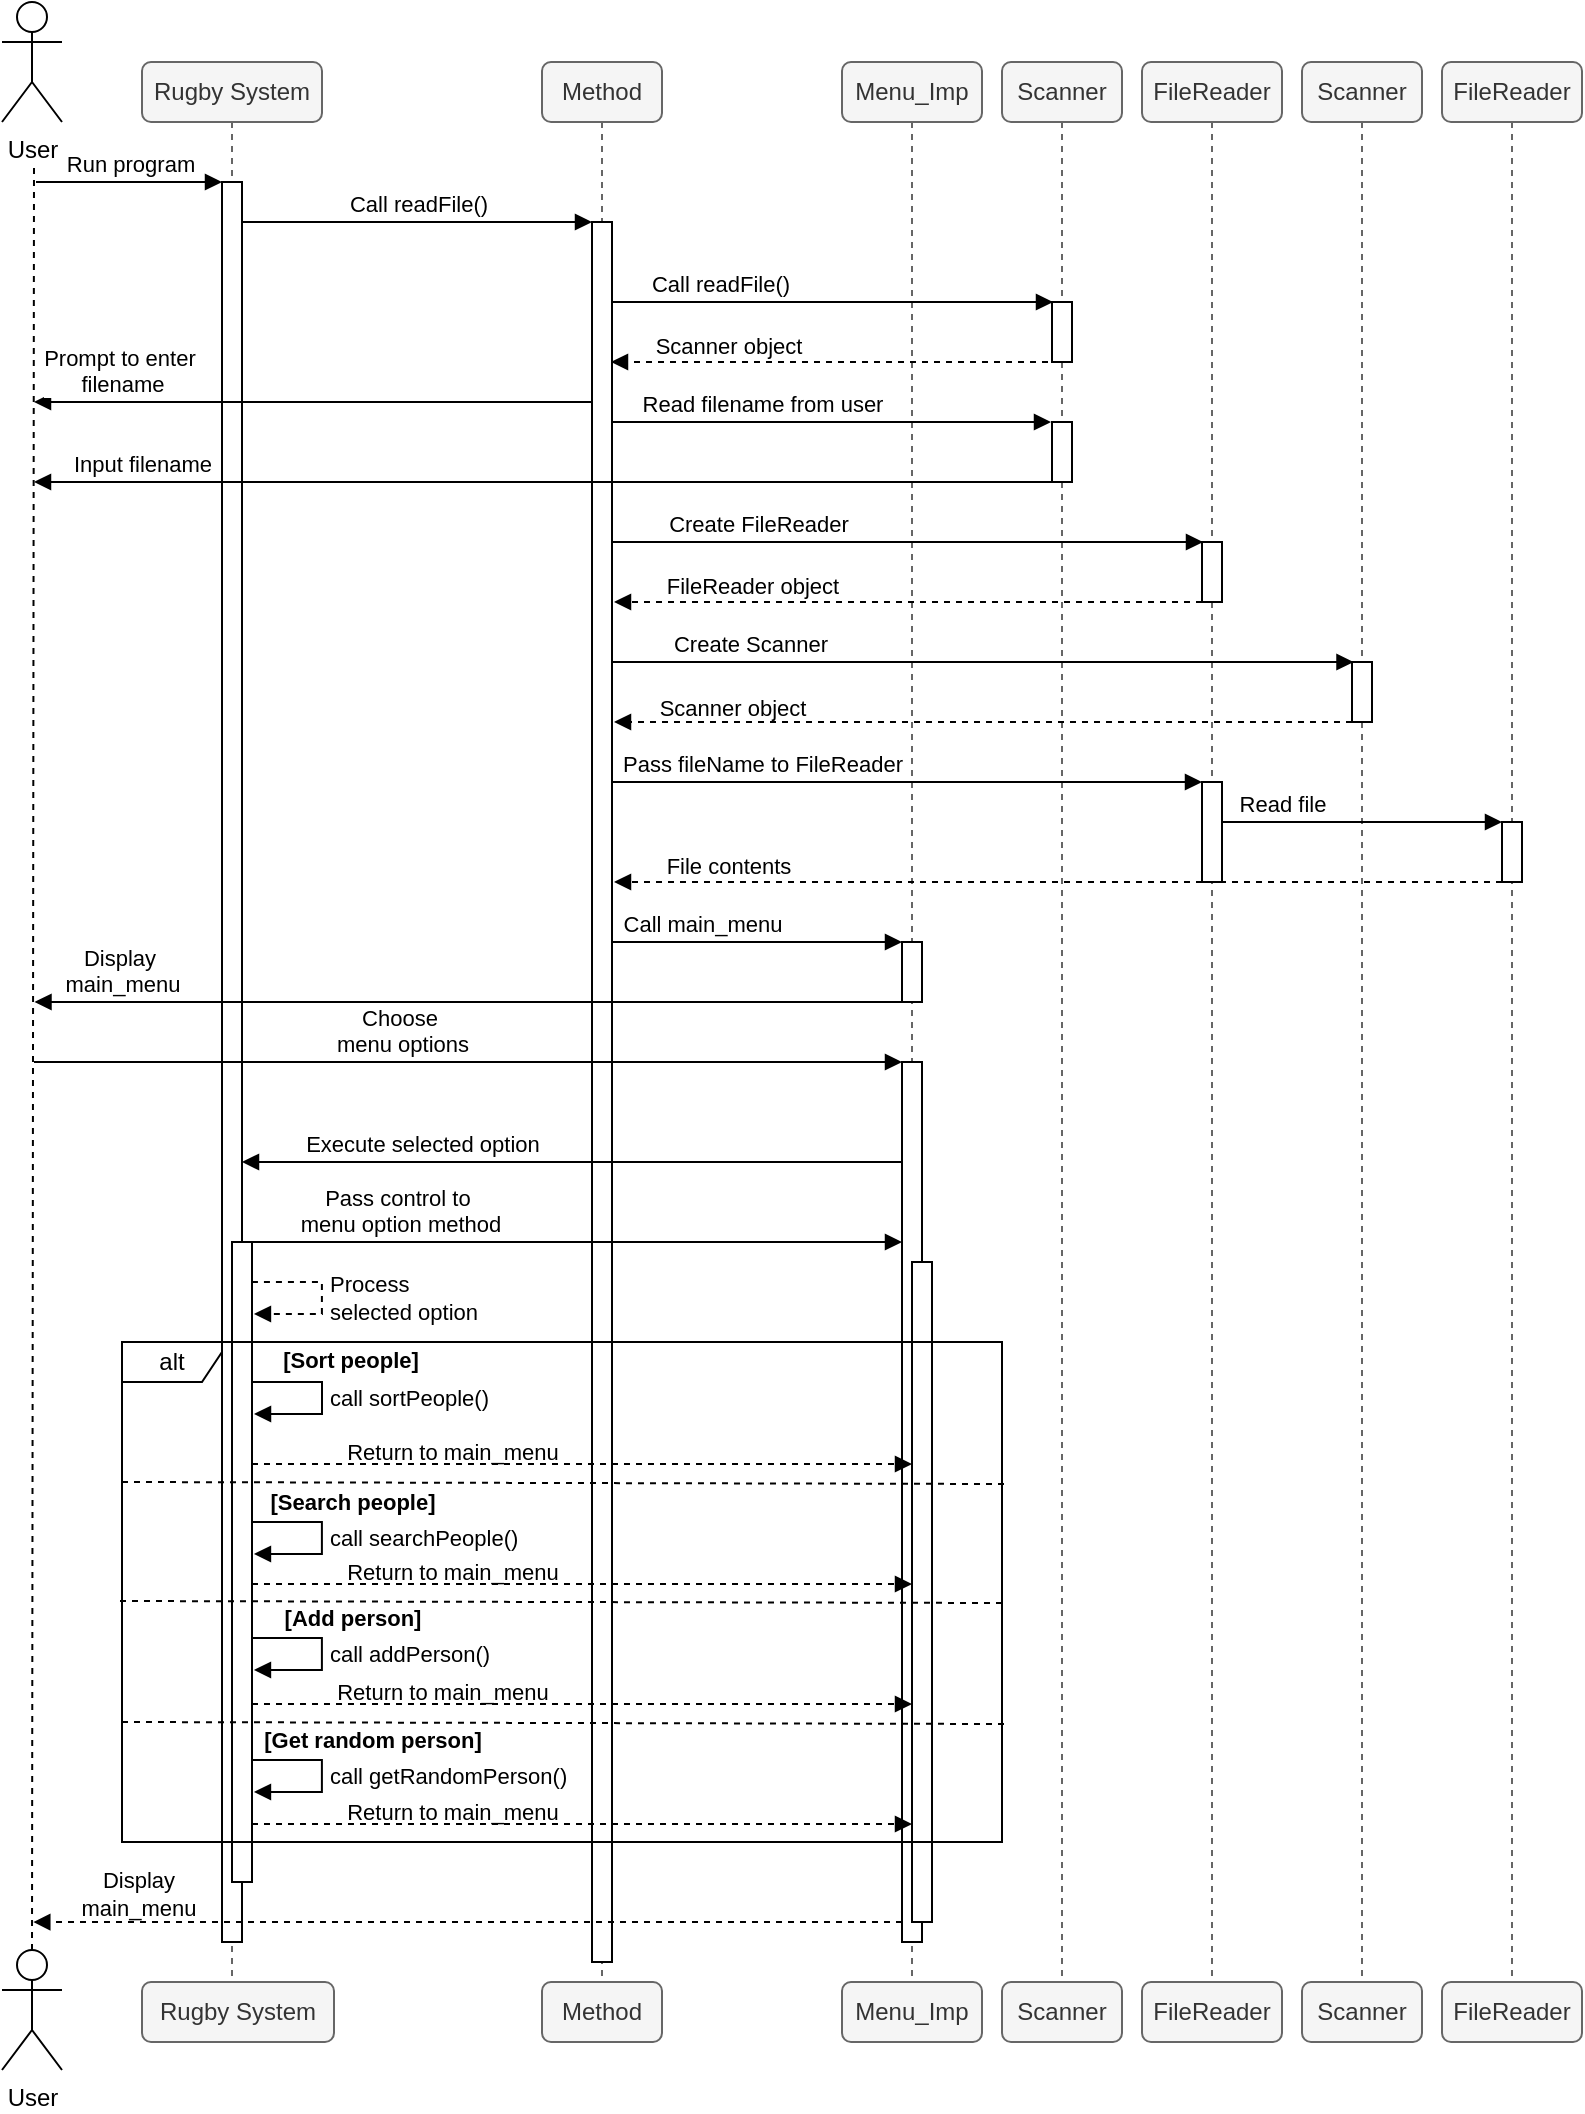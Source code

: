 <mxfile version="24.4.0" type="device">
  <diagram name="Page-1" id="N4Be0RvZO1XSEU-rdTDL">
    <mxGraphModel dx="819" dy="441" grid="1" gridSize="10" guides="1" tooltips="1" connect="1" arrows="1" fold="1" page="1" pageScale="1" pageWidth="827" pageHeight="1169" math="0" shadow="0">
      <root>
        <mxCell id="0" />
        <mxCell id="1" parent="0" />
        <mxCell id="XamU2vE_pedXC1t-x_eG-1" value="User" style="shape=umlActor;verticalLabelPosition=bottom;verticalAlign=top;html=1;" parent="1" vertex="1">
          <mxGeometry x="10" y="50" width="30" height="60" as="geometry" />
        </mxCell>
        <mxCell id="XamU2vE_pedXC1t-x_eG-12" value="Rugby System" style="rounded=1;whiteSpace=wrap;html=1;fillColor=#f5f5f5;fontColor=#333333;strokeColor=#666666;" parent="1" vertex="1">
          <mxGeometry x="80" y="1040" width="96" height="30" as="geometry" />
        </mxCell>
        <mxCell id="XamU2vE_pedXC1t-x_eG-13" value="Method" style="rounded=1;whiteSpace=wrap;html=1;fillColor=#f5f5f5;fontColor=#333333;strokeColor=#666666;" parent="1" vertex="1">
          <mxGeometry x="280" y="1040" width="60" height="30" as="geometry" />
        </mxCell>
        <mxCell id="XamU2vE_pedXC1t-x_eG-14" value="Menu_Imp" style="rounded=1;whiteSpace=wrap;html=1;fillColor=#f5f5f5;fontColor=#333333;strokeColor=#666666;" parent="1" vertex="1">
          <mxGeometry x="430" y="1040" width="70" height="30" as="geometry" />
        </mxCell>
        <mxCell id="XamU2vE_pedXC1t-x_eG-15" value="Scanner" style="rounded=1;whiteSpace=wrap;html=1;fillColor=#f5f5f5;fontColor=#333333;strokeColor=#666666;" parent="1" vertex="1">
          <mxGeometry x="660" y="1040" width="60" height="30" as="geometry" />
        </mxCell>
        <mxCell id="XamU2vE_pedXC1t-x_eG-16" value="FileReader" style="rounded=1;whiteSpace=wrap;html=1;fillColor=#f5f5f5;fontColor=#333333;strokeColor=#666666;" parent="1" vertex="1">
          <mxGeometry x="730" y="1040" width="70" height="30" as="geometry" />
        </mxCell>
        <mxCell id="XamU2vE_pedXC1t-x_eG-17" value="Scanner" style="rounded=1;whiteSpace=wrap;html=1;fillColor=#f5f5f5;fontColor=#333333;strokeColor=#666666;" parent="1" vertex="1">
          <mxGeometry x="510" y="1040" width="60" height="30" as="geometry" />
        </mxCell>
        <mxCell id="XamU2vE_pedXC1t-x_eG-18" value="FileReader" style="rounded=1;whiteSpace=wrap;html=1;fillColor=#f5f5f5;fontColor=#333333;strokeColor=#666666;" parent="1" vertex="1">
          <mxGeometry x="580" y="1040" width="70" height="30" as="geometry" />
        </mxCell>
        <mxCell id="XamU2vE_pedXC1t-x_eG-19" value="Menu_Imp" style="shape=umlLifeline;perimeter=lifelinePerimeter;whiteSpace=wrap;html=1;container=1;dropTarget=0;collapsible=0;recursiveResize=0;outlineConnect=0;portConstraint=eastwest;newEdgeStyle={&quot;edgeStyle&quot;:&quot;elbowEdgeStyle&quot;,&quot;elbow&quot;:&quot;vertical&quot;,&quot;curved&quot;:0,&quot;rounded&quot;:0};rounded=1;size=30;fillColor=#f5f5f5;fontColor=#333333;strokeColor=#666666;" parent="1" vertex="1">
          <mxGeometry x="430" y="80" width="70" height="960" as="geometry" />
        </mxCell>
        <mxCell id="XamU2vE_pedXC1t-x_eG-20" value="" style="html=1;points=[[0,0,0,0,5],[0,1,0,0,-5],[1,0,0,0,5],[1,1,0,0,-5]];perimeter=orthogonalPerimeter;outlineConnect=0;targetShapes=umlLifeline;portConstraint=eastwest;newEdgeStyle={&quot;curved&quot;:0,&quot;rounded&quot;:0};fillColor=#FFFFFF;" parent="XamU2vE_pedXC1t-x_eG-19" vertex="1">
          <mxGeometry x="30" y="500" width="10" height="440" as="geometry" />
        </mxCell>
        <mxCell id="XamU2vE_pedXC1t-x_eG-40" value="" style="html=1;points=[[0,0,0,0,5],[0,1,0,0,-5],[1,0,0,0,5],[1,1,0,0,-5]];perimeter=orthogonalPerimeter;outlineConnect=0;targetShapes=umlLifeline;portConstraint=eastwest;newEdgeStyle={&quot;curved&quot;:0,&quot;rounded&quot;:0};fillColor=#FFFFFF;" parent="XamU2vE_pedXC1t-x_eG-19" vertex="1">
          <mxGeometry x="30" y="440" width="10" height="30" as="geometry" />
        </mxCell>
        <mxCell id="XamU2vE_pedXC1t-x_eG-21" value="Method" style="shape=umlLifeline;perimeter=lifelinePerimeter;whiteSpace=wrap;html=1;container=1;dropTarget=0;collapsible=0;recursiveResize=0;outlineConnect=0;portConstraint=eastwest;newEdgeStyle={&quot;edgeStyle&quot;:&quot;elbowEdgeStyle&quot;,&quot;elbow&quot;:&quot;vertical&quot;,&quot;curved&quot;:0,&quot;rounded&quot;:0};rounded=1;size=30;fillColor=#f5f5f5;fontColor=#333333;strokeColor=#666666;" parent="1" vertex="1">
          <mxGeometry x="280" y="80" width="60" height="960" as="geometry" />
        </mxCell>
        <mxCell id="XamU2vE_pedXC1t-x_eG-22" value="" style="html=1;points=[[0,0,0,0,5],[0,1,0,0,-5],[1,0,0,0,5],[1,1,0,0,-5]];perimeter=orthogonalPerimeter;outlineConnect=0;targetShapes=umlLifeline;portConstraint=eastwest;newEdgeStyle={&quot;curved&quot;:0,&quot;rounded&quot;:0};" parent="XamU2vE_pedXC1t-x_eG-21" vertex="1">
          <mxGeometry x="25" y="80" width="10" height="870" as="geometry" />
        </mxCell>
        <mxCell id="XamU2vE_pedXC1t-x_eG-23" value="Scanner" style="shape=umlLifeline;perimeter=lifelinePerimeter;whiteSpace=wrap;html=1;container=1;dropTarget=0;collapsible=0;recursiveResize=0;outlineConnect=0;portConstraint=eastwest;newEdgeStyle={&quot;edgeStyle&quot;:&quot;elbowEdgeStyle&quot;,&quot;elbow&quot;:&quot;vertical&quot;,&quot;curved&quot;:0,&quot;rounded&quot;:0};rounded=1;size=30;fillColor=#f5f5f5;fontColor=#333333;strokeColor=#666666;" parent="1" vertex="1">
          <mxGeometry x="510" y="80" width="60" height="960" as="geometry" />
        </mxCell>
        <mxCell id="XamU2vE_pedXC1t-x_eG-24" value="" style="html=1;points=[[0,0,0,0,5],[0,1,0,0,-5],[1,0,0,0,5],[1,1,0,0,-5]];perimeter=orthogonalPerimeter;outlineConnect=0;targetShapes=umlLifeline;portConstraint=eastwest;newEdgeStyle={&quot;curved&quot;:0,&quot;rounded&quot;:0};fillColor=#FFFFFF;" parent="XamU2vE_pedXC1t-x_eG-23" vertex="1">
          <mxGeometry x="25" y="120" width="10" height="30" as="geometry" />
        </mxCell>
        <mxCell id="XamU2vE_pedXC1t-x_eG-41" value="" style="html=1;points=[[0,0,0,0,5],[0,1,0,0,-5],[1,0,0,0,5],[1,1,0,0,-5]];perimeter=orthogonalPerimeter;outlineConnect=0;targetShapes=umlLifeline;portConstraint=eastwest;newEdgeStyle={&quot;curved&quot;:0,&quot;rounded&quot;:0};fillColor=#FFFFFF;" parent="XamU2vE_pedXC1t-x_eG-23" vertex="1">
          <mxGeometry x="25" y="180" width="10" height="30" as="geometry" />
        </mxCell>
        <mxCell id="XamU2vE_pedXC1t-x_eG-25" value="Rugby System" style="shape=umlLifeline;perimeter=lifelinePerimeter;whiteSpace=wrap;html=1;container=1;dropTarget=0;collapsible=0;recursiveResize=0;outlineConnect=0;portConstraint=eastwest;newEdgeStyle={&quot;edgeStyle&quot;:&quot;elbowEdgeStyle&quot;,&quot;elbow&quot;:&quot;vertical&quot;,&quot;curved&quot;:0,&quot;rounded&quot;:0};rounded=1;size=30;fillColor=#f5f5f5;fontColor=#333333;strokeColor=#666666;" parent="1" vertex="1">
          <mxGeometry x="80" y="80" width="90" height="960" as="geometry" />
        </mxCell>
        <mxCell id="XamU2vE_pedXC1t-x_eG-26" value="" style="html=1;points=[[0,0,0,0,5],[0,1,0,0,-5],[1,0,0,0,5],[1,1,0,0,-5]];perimeter=orthogonalPerimeter;outlineConnect=0;targetShapes=umlLifeline;portConstraint=eastwest;newEdgeStyle={&quot;curved&quot;:0,&quot;rounded&quot;:0};fillColor=#FFFFFF;" parent="XamU2vE_pedXC1t-x_eG-25" vertex="1">
          <mxGeometry x="40" y="60" width="10" height="880" as="geometry" />
        </mxCell>
        <mxCell id="XamU2vE_pedXC1t-x_eG-35" value="" style="html=1;points=[[0,0,0,0,5],[0,1,0,0,-5],[1,0,0,0,5],[1,1,0,0,-5]];perimeter=orthogonalPerimeter;outlineConnect=0;targetShapes=umlLifeline;portConstraint=eastwest;newEdgeStyle={&quot;curved&quot;:0,&quot;rounded&quot;:0};fillColor=#FFFFFF;" parent="XamU2vE_pedXC1t-x_eG-25" vertex="1">
          <mxGeometry x="45" y="590" width="10" height="320" as="geometry" />
        </mxCell>
        <mxCell id="XamU2vE_pedXC1t-x_eG-27" value="FileReader" style="shape=umlLifeline;perimeter=lifelinePerimeter;whiteSpace=wrap;html=1;container=1;dropTarget=0;collapsible=0;recursiveResize=0;outlineConnect=0;portConstraint=eastwest;newEdgeStyle={&quot;edgeStyle&quot;:&quot;elbowEdgeStyle&quot;,&quot;elbow&quot;:&quot;vertical&quot;,&quot;curved&quot;:0,&quot;rounded&quot;:0};rounded=1;size=30;fillColor=#f5f5f5;fontColor=#333333;strokeColor=#666666;" parent="1" vertex="1">
          <mxGeometry x="580" y="80" width="70" height="960" as="geometry" />
        </mxCell>
        <mxCell id="XamU2vE_pedXC1t-x_eG-28" value="" style="html=1;points=[[0,0,0,0,5],[0,1,0,0,-5],[1,0,0,0,5],[1,1,0,0,-5]];perimeter=orthogonalPerimeter;outlineConnect=0;targetShapes=umlLifeline;portConstraint=eastwest;newEdgeStyle={&quot;curved&quot;:0,&quot;rounded&quot;:0};fillColor=#FFFFFF;" parent="XamU2vE_pedXC1t-x_eG-27" vertex="1">
          <mxGeometry x="30" y="240" width="10" height="30" as="geometry" />
        </mxCell>
        <mxCell id="XamU2vE_pedXC1t-x_eG-42" value="" style="html=1;points=[[0,0,0,0,5],[0,1,0,0,-5],[1,0,0,0,5],[1,1,0,0,-5]];perimeter=orthogonalPerimeter;outlineConnect=0;targetShapes=umlLifeline;portConstraint=eastwest;newEdgeStyle={&quot;curved&quot;:0,&quot;rounded&quot;:0};fillColor=#FFFFFF;" parent="XamU2vE_pedXC1t-x_eG-27" vertex="1">
          <mxGeometry x="30" y="360" width="10" height="50" as="geometry" />
        </mxCell>
        <mxCell id="XamU2vE_pedXC1t-x_eG-31" value="Scanner" style="shape=umlLifeline;perimeter=lifelinePerimeter;whiteSpace=wrap;html=1;container=1;dropTarget=0;collapsible=0;recursiveResize=0;outlineConnect=0;portConstraint=eastwest;newEdgeStyle={&quot;edgeStyle&quot;:&quot;elbowEdgeStyle&quot;,&quot;elbow&quot;:&quot;vertical&quot;,&quot;curved&quot;:0,&quot;rounded&quot;:0};rounded=1;size=30;fillColor=#f5f5f5;fontColor=#333333;strokeColor=#666666;" parent="1" vertex="1">
          <mxGeometry x="660" y="80" width="60" height="960" as="geometry" />
        </mxCell>
        <mxCell id="XamU2vE_pedXC1t-x_eG-32" value="" style="html=1;points=[[0,0,0,0,5],[0,1,0,0,-5],[1,0,0,0,5],[1,1,0,0,-5]];perimeter=orthogonalPerimeter;outlineConnect=0;targetShapes=umlLifeline;portConstraint=eastwest;newEdgeStyle={&quot;curved&quot;:0,&quot;rounded&quot;:0};fillColor=#FFFFFF;" parent="XamU2vE_pedXC1t-x_eG-31" vertex="1">
          <mxGeometry x="25" y="300" width="10" height="30" as="geometry" />
        </mxCell>
        <mxCell id="XamU2vE_pedXC1t-x_eG-33" value="FileReader" style="shape=umlLifeline;perimeter=lifelinePerimeter;whiteSpace=wrap;html=1;container=1;dropTarget=0;collapsible=0;recursiveResize=0;outlineConnect=0;portConstraint=eastwest;newEdgeStyle={&quot;edgeStyle&quot;:&quot;elbowEdgeStyle&quot;,&quot;elbow&quot;:&quot;vertical&quot;,&quot;curved&quot;:0,&quot;rounded&quot;:0};rounded=1;size=30;fillColor=#f5f5f5;fontColor=#333333;strokeColor=#666666;" parent="1" vertex="1">
          <mxGeometry x="730" y="80" width="70" height="960" as="geometry" />
        </mxCell>
        <mxCell id="XamU2vE_pedXC1t-x_eG-34" value="" style="html=1;points=[[0,0,0,0,5],[0,1,0,0,-5],[1,0,0,0,5],[1,1,0,0,-5]];perimeter=orthogonalPerimeter;outlineConnect=0;targetShapes=umlLifeline;portConstraint=eastwest;newEdgeStyle={&quot;curved&quot;:0,&quot;rounded&quot;:0};fillColor=#FFFFFF;" parent="XamU2vE_pedXC1t-x_eG-33" vertex="1">
          <mxGeometry x="30" y="380" width="10" height="30" as="geometry" />
        </mxCell>
        <mxCell id="XamU2vE_pedXC1t-x_eG-39" value="" style="html=1;points=[[0,0,0,0,5],[0,1,0,0,-5],[1,0,0,0,5],[1,1,0,0,-5]];perimeter=orthogonalPerimeter;outlineConnect=0;targetShapes=umlLifeline;portConstraint=eastwest;newEdgeStyle={&quot;curved&quot;:0,&quot;rounded&quot;:0};fillColor=#FFFFFF;" parent="1" vertex="1">
          <mxGeometry x="465" y="680" width="10" height="330" as="geometry" />
        </mxCell>
        <mxCell id="XamU2vE_pedXC1t-x_eG-45" value="Run program" style="html=1;verticalAlign=bottom;endArrow=block;curved=0;rounded=0;" parent="1" edge="1" target="XamU2vE_pedXC1t-x_eG-26">
          <mxGeometry width="80" relative="1" as="geometry">
            <mxPoint x="27" y="140" as="sourcePoint" />
            <mxPoint x="117" y="140" as="targetPoint" />
          </mxGeometry>
        </mxCell>
        <mxCell id="XamU2vE_pedXC1t-x_eG-48" value="" style="endArrow=none;dashed=1;html=1;rounded=0;entryX=0.5;entryY=0;entryDx=0;entryDy=0;entryPerimeter=0;" parent="1" target="XamU2vE_pedXC1t-x_eG-49" edge="1">
          <mxGeometry width="50" height="50" relative="1" as="geometry">
            <mxPoint x="26" y="133" as="sourcePoint" />
            <mxPoint x="26" y="990" as="targetPoint" />
          </mxGeometry>
        </mxCell>
        <mxCell id="XamU2vE_pedXC1t-x_eG-49" value="User" style="shape=umlActor;verticalLabelPosition=bottom;verticalAlign=top;html=1;" parent="1" vertex="1">
          <mxGeometry x="10" y="1024" width="30" height="60" as="geometry" />
        </mxCell>
        <mxCell id="XamU2vE_pedXC1t-x_eG-51" value="Call readFile()" style="html=1;verticalAlign=bottom;endArrow=block;curved=0;rounded=0;" parent="1" target="XamU2vE_pedXC1t-x_eG-22" edge="1">
          <mxGeometry width="80" relative="1" as="geometry">
            <mxPoint x="130" y="160" as="sourcePoint" />
            <mxPoint x="300" y="160" as="targetPoint" />
          </mxGeometry>
        </mxCell>
        <mxCell id="XamU2vE_pedXC1t-x_eG-52" value="Call readFile()" style="html=1;verticalAlign=bottom;endArrow=block;curved=0;rounded=0;" parent="1" source="XamU2vE_pedXC1t-x_eG-22" edge="1">
          <mxGeometry x="-0.51" width="80" relative="1" as="geometry">
            <mxPoint x="326" y="200" as="sourcePoint" />
            <mxPoint x="535.5" y="200" as="targetPoint" />
            <mxPoint as="offset" />
          </mxGeometry>
        </mxCell>
        <mxCell id="XamU2vE_pedXC1t-x_eG-53" value="" style="html=1;verticalAlign=bottom;labelBackgroundColor=none;endArrow=block;endFill=1;dashed=1;rounded=0;movable=1;resizable=1;rotatable=1;deletable=1;editable=1;locked=0;connectable=1;" parent="1" edge="1">
          <mxGeometry width="160" relative="1" as="geometry">
            <mxPoint x="539" y="230" as="sourcePoint" />
            <mxPoint x="314.5" y="230" as="targetPoint" />
          </mxGeometry>
        </mxCell>
        <mxCell id="XamU2vE_pedXC1t-x_eG-67" value="Scanner object" style="text;html=1;align=center;verticalAlign=middle;resizable=1;points=[];autosize=1;strokeColor=none;fillColor=none;fontSize=11;movable=1;rotatable=1;deletable=1;editable=1;locked=0;connectable=1;" parent="1" vertex="1">
          <mxGeometry x="323" y="207" width="100" height="30" as="geometry" />
        </mxCell>
        <mxCell id="XamU2vE_pedXC1t-x_eG-68" value="Read filename from user" style="html=1;verticalAlign=bottom;endArrow=block;curved=0;rounded=0;align=center;" parent="1" source="XamU2vE_pedXC1t-x_eG-22" edge="1">
          <mxGeometry x="-0.317" width="80" relative="1" as="geometry">
            <mxPoint x="320" y="260" as="sourcePoint" />
            <mxPoint x="534.5" y="260" as="targetPoint" />
            <mxPoint as="offset" />
          </mxGeometry>
        </mxCell>
        <mxCell id="XamU2vE_pedXC1t-x_eG-69" value="Input filename" style="html=1;verticalAlign=bottom;endArrow=block;curved=0;rounded=0;align=center;" parent="1" source="XamU2vE_pedXC1t-x_eG-41" edge="1">
          <mxGeometry x="0.788" width="80" relative="1" as="geometry">
            <mxPoint x="529" y="290" as="sourcePoint" />
            <mxPoint x="26" y="290" as="targetPoint" />
            <mxPoint as="offset" />
          </mxGeometry>
        </mxCell>
        <mxCell id="XamU2vE_pedXC1t-x_eG-70" value="Prompt to enter&amp;nbsp;&lt;div&gt;filename&lt;/div&gt;" style="html=1;verticalAlign=bottom;endArrow=block;curved=0;rounded=0;align=center;" parent="1" edge="1">
          <mxGeometry x="0.685" width="80" relative="1" as="geometry">
            <mxPoint x="305" y="250.0" as="sourcePoint" />
            <mxPoint x="26" y="250" as="targetPoint" />
            <mxPoint as="offset" />
          </mxGeometry>
        </mxCell>
        <mxCell id="XamU2vE_pedXC1t-x_eG-71" value="Create FileReader" style="html=1;verticalAlign=bottom;endArrow=block;curved=0;rounded=0;" parent="1" source="XamU2vE_pedXC1t-x_eG-22" edge="1">
          <mxGeometry x="-0.51" width="80" relative="1" as="geometry">
            <mxPoint x="390" y="320" as="sourcePoint" />
            <mxPoint x="610.5" y="320" as="targetPoint" />
            <mxPoint as="offset" />
          </mxGeometry>
        </mxCell>
        <mxCell id="XamU2vE_pedXC1t-x_eG-72" value="FileReader object" style="text;html=1;align=center;verticalAlign=middle;resizable=1;points=[];autosize=1;strokeColor=none;fillColor=none;fontSize=11;movable=1;rotatable=1;deletable=1;editable=1;locked=0;connectable=1;" parent="1" vertex="1">
          <mxGeometry x="330" y="327" width="110" height="30" as="geometry" />
        </mxCell>
        <mxCell id="XamU2vE_pedXC1t-x_eG-73" value="" style="html=1;verticalAlign=bottom;labelBackgroundColor=none;endArrow=block;endFill=1;dashed=1;rounded=0;movable=1;resizable=1;rotatable=1;deletable=1;editable=1;locked=0;connectable=1;" parent="1" source="XamU2vE_pedXC1t-x_eG-28" edge="1">
          <mxGeometry width="160" relative="1" as="geometry">
            <mxPoint x="540.5" y="350" as="sourcePoint" />
            <mxPoint x="316" y="350" as="targetPoint" />
          </mxGeometry>
        </mxCell>
        <mxCell id="XamU2vE_pedXC1t-x_eG-74" value="Create Scanner" style="html=1;verticalAlign=bottom;endArrow=block;curved=0;rounded=0;" parent="1" source="XamU2vE_pedXC1t-x_eG-22" edge="1">
          <mxGeometry x="-0.627" width="80" relative="1" as="geometry">
            <mxPoint x="320" y="380" as="sourcePoint" />
            <mxPoint x="685.75" y="380" as="targetPoint" />
            <mxPoint as="offset" />
          </mxGeometry>
        </mxCell>
        <mxCell id="XamU2vE_pedXC1t-x_eG-75" value="" style="html=1;verticalAlign=bottom;labelBackgroundColor=none;endArrow=block;endFill=1;dashed=1;rounded=0;movable=1;resizable=1;rotatable=1;deletable=1;editable=1;locked=0;connectable=1;" parent="1" source="XamU2vE_pedXC1t-x_eG-32" edge="1">
          <mxGeometry width="160" relative="1" as="geometry">
            <mxPoint x="610" y="410" as="sourcePoint" />
            <mxPoint x="316" y="410" as="targetPoint" />
          </mxGeometry>
        </mxCell>
        <mxCell id="XamU2vE_pedXC1t-x_eG-76" value="Scanner object" style="text;html=1;align=center;verticalAlign=middle;resizable=1;points=[];autosize=1;strokeColor=none;fillColor=none;fontSize=11;movable=1;rotatable=1;deletable=1;editable=1;locked=0;connectable=1;" parent="1" vertex="1">
          <mxGeometry x="325" y="388" width="100" height="30" as="geometry" />
        </mxCell>
        <mxCell id="XamU2vE_pedXC1t-x_eG-77" value="Pass fileName to FileReader" style="html=1;verticalAlign=bottom;endArrow=block;curved=0;rounded=0;" parent="1" source="XamU2vE_pedXC1t-x_eG-22" edge="1">
          <mxGeometry x="-0.491" width="80" relative="1" as="geometry">
            <mxPoint x="320" y="440" as="sourcePoint" />
            <mxPoint x="610" y="440" as="targetPoint" />
            <mxPoint as="offset" />
          </mxGeometry>
        </mxCell>
        <mxCell id="XamU2vE_pedXC1t-x_eG-78" value="Read file" style="html=1;verticalAlign=bottom;endArrow=block;curved=0;rounded=0;" parent="1" edge="1">
          <mxGeometry x="-0.571" width="80" relative="1" as="geometry">
            <mxPoint x="620" y="460" as="sourcePoint" />
            <mxPoint x="760.0" y="460.0" as="targetPoint" />
            <mxPoint as="offset" />
          </mxGeometry>
        </mxCell>
        <mxCell id="XamU2vE_pedXC1t-x_eG-79" value="" style="html=1;verticalAlign=bottom;labelBackgroundColor=none;endArrow=block;endFill=1;dashed=1;rounded=0;movable=1;resizable=1;rotatable=1;deletable=1;editable=1;locked=0;connectable=1;" parent="1" source="XamU2vE_pedXC1t-x_eG-34" edge="1">
          <mxGeometry width="160" relative="1" as="geometry">
            <mxPoint x="610" y="490" as="sourcePoint" />
            <mxPoint x="316" y="490" as="targetPoint" />
          </mxGeometry>
        </mxCell>
        <mxCell id="XamU2vE_pedXC1t-x_eG-80" value="File contents" style="text;html=1;align=center;verticalAlign=middle;resizable=1;points=[];autosize=1;strokeColor=none;fillColor=none;fontSize=11;movable=1;rotatable=1;deletable=1;editable=1;locked=0;connectable=1;" parent="1" vertex="1">
          <mxGeometry x="328" y="467" width="90" height="30" as="geometry" />
        </mxCell>
        <mxCell id="XamU2vE_pedXC1t-x_eG-81" value="Call main_menu" style="html=1;verticalAlign=bottom;endArrow=block;curved=0;rounded=0;" parent="1" edge="1">
          <mxGeometry x="-0.381" width="80" relative="1" as="geometry">
            <mxPoint x="315" y="520" as="sourcePoint" />
            <mxPoint x="460" y="520.0" as="targetPoint" />
            <mxPoint as="offset" />
          </mxGeometry>
        </mxCell>
        <mxCell id="XamU2vE_pedXC1t-x_eG-82" value="Display&amp;nbsp;&lt;div&gt;main_menu&lt;/div&gt;" style="html=1;verticalAlign=bottom;endArrow=block;curved=0;rounded=0;" parent="1" source="XamU2vE_pedXC1t-x_eG-40" edge="1">
          <mxGeometry x="0.798" width="80" relative="1" as="geometry">
            <mxPoint x="223.75" y="550" as="sourcePoint" />
            <mxPoint x="26.25" y="550" as="targetPoint" />
            <mxPoint as="offset" />
          </mxGeometry>
        </mxCell>
        <mxCell id="XamU2vE_pedXC1t-x_eG-83" value="Choose&amp;nbsp;&lt;div&gt;menu options&lt;/div&gt;" style="html=1;verticalAlign=bottom;endArrow=block;curved=0;rounded=0;" parent="1" target="XamU2vE_pedXC1t-x_eG-20" edge="1">
          <mxGeometry x="-0.152" width="80" relative="1" as="geometry">
            <mxPoint x="26" y="580" as="sourcePoint" />
            <mxPoint x="456" y="580" as="targetPoint" />
            <mxPoint as="offset" />
          </mxGeometry>
        </mxCell>
        <mxCell id="XamU2vE_pedXC1t-x_eG-85" value="Pass control to&amp;nbsp;&lt;div&gt;menu option method&lt;/div&gt;" style="html=1;verticalAlign=bottom;endArrow=block;curved=0;rounded=0;" parent="1" edge="1">
          <mxGeometry x="-0.545" width="80" relative="1" as="geometry">
            <mxPoint x="135" y="670" as="sourcePoint" />
            <mxPoint x="460" y="670" as="targetPoint" />
            <mxPoint as="offset" />
          </mxGeometry>
        </mxCell>
        <mxCell id="XamU2vE_pedXC1t-x_eG-86" value="Execute selected option" style="html=1;verticalAlign=bottom;endArrow=block;curved=0;rounded=0;" parent="1" source="XamU2vE_pedXC1t-x_eG-20" edge="1">
          <mxGeometry x="0.455" width="80" relative="1" as="geometry">
            <mxPoint x="455.75" y="630" as="sourcePoint" />
            <mxPoint x="130" y="630" as="targetPoint" />
            <mxPoint as="offset" />
          </mxGeometry>
        </mxCell>
        <mxCell id="XamU2vE_pedXC1t-x_eG-112" value="alt" style="shape=umlFrame;whiteSpace=wrap;html=1;pointerEvents=0;width=50;height=20;" parent="1" vertex="1">
          <mxGeometry x="70" y="720" width="440" height="250" as="geometry" />
        </mxCell>
        <mxCell id="XamU2vE_pedXC1t-x_eG-114" value="" style="endArrow=none;dashed=1;html=1;rounded=0;exitX=0.002;exitY=0.262;exitDx=0;exitDy=0;exitPerimeter=0;entryX=1.005;entryY=0.267;entryDx=0;entryDy=0;entryPerimeter=0;" parent="1" edge="1">
          <mxGeometry width="50" height="50" relative="1" as="geometry">
            <mxPoint x="70" y="790" as="sourcePoint" />
            <mxPoint x="511" y="791" as="targetPoint" />
          </mxGeometry>
        </mxCell>
        <mxCell id="XamU2vE_pedXC1t-x_eG-115" value="" style="endArrow=none;dashed=1;html=1;rounded=0;exitX=0.002;exitY=0.262;exitDx=0;exitDy=0;exitPerimeter=0;entryX=1.005;entryY=0.267;entryDx=0;entryDy=0;entryPerimeter=0;" parent="1" edge="1">
          <mxGeometry width="50" height="50" relative="1" as="geometry">
            <mxPoint x="69" y="849.5" as="sourcePoint" />
            <mxPoint x="510" y="850.5" as="targetPoint" />
          </mxGeometry>
        </mxCell>
        <mxCell id="XamU2vE_pedXC1t-x_eG-116" value="" style="endArrow=none;dashed=1;html=1;rounded=0;exitX=0.002;exitY=0.262;exitDx=0;exitDy=0;exitPerimeter=0;entryX=1.005;entryY=0.267;entryDx=0;entryDy=0;entryPerimeter=0;" parent="1" edge="1">
          <mxGeometry width="50" height="50" relative="1" as="geometry">
            <mxPoint x="70" y="910" as="sourcePoint" />
            <mxPoint x="511" y="911" as="targetPoint" />
          </mxGeometry>
        </mxCell>
        <mxCell id="XamU2vE_pedXC1t-x_eG-118" value="&lt;b&gt;&lt;font style=&quot;font-size: 11px;&quot;&gt;[Sort people]&lt;/font&gt;&lt;/b&gt;" style="text;html=1;align=center;verticalAlign=middle;resizable=0;points=[];autosize=1;strokeColor=none;fillColor=none;" parent="1" vertex="1">
          <mxGeometry x="139" y="714" width="90" height="30" as="geometry" />
        </mxCell>
        <mxCell id="XamU2vE_pedXC1t-x_eG-119" value="&lt;b&gt;&lt;font style=&quot;font-size: 11px;&quot;&gt;[Search people]&lt;/font&gt;&lt;/b&gt;" style="text;html=1;align=center;verticalAlign=middle;resizable=0;points=[];autosize=1;strokeColor=none;fillColor=none;" parent="1" vertex="1">
          <mxGeometry x="130" y="785" width="110" height="30" as="geometry" />
        </mxCell>
        <mxCell id="XamU2vE_pedXC1t-x_eG-120" value="&lt;b&gt;&lt;font style=&quot;font-size: 11px;&quot;&gt;[Add person]&lt;/font&gt;&lt;/b&gt;" style="text;html=1;align=center;verticalAlign=middle;resizable=0;points=[];autosize=1;strokeColor=none;fillColor=none;" parent="1" vertex="1">
          <mxGeometry x="140" y="843" width="90" height="30" as="geometry" />
        </mxCell>
        <mxCell id="XamU2vE_pedXC1t-x_eG-121" value="&lt;b&gt;&lt;font style=&quot;font-size: 11px;&quot;&gt;[Get random person]&lt;/font&gt;&lt;/b&gt;" style="text;html=1;align=center;verticalAlign=middle;resizable=0;points=[];autosize=1;strokeColor=none;fillColor=none;" parent="1" vertex="1">
          <mxGeometry x="130" y="904" width="130" height="30" as="geometry" />
        </mxCell>
        <mxCell id="XamU2vE_pedXC1t-x_eG-124" value="call sortPeople()" style="html=1;align=left;spacingLeft=2;endArrow=block;rounded=0;edgeStyle=orthogonalEdgeStyle;curved=0;rounded=0;" parent="1" edge="1">
          <mxGeometry relative="1" as="geometry">
            <mxPoint x="135" y="740" as="sourcePoint" />
            <Array as="points">
              <mxPoint x="170" y="740" />
              <mxPoint x="170" y="756" />
            </Array>
            <mxPoint x="136" y="756" as="targetPoint" />
          </mxGeometry>
        </mxCell>
        <mxCell id="XamU2vE_pedXC1t-x_eG-125" value="" style="html=1;verticalAlign=bottom;labelBackgroundColor=none;endArrow=block;endFill=1;dashed=1;rounded=0;movable=1;resizable=1;rotatable=1;deletable=1;editable=1;locked=0;connectable=1;" parent="1" edge="1">
          <mxGeometry width="160" relative="1" as="geometry">
            <mxPoint x="135" y="781" as="sourcePoint" />
            <mxPoint x="465.0" y="781" as="targetPoint" />
          </mxGeometry>
        </mxCell>
        <mxCell id="XamU2vE_pedXC1t-x_eG-127" value="Return to main_menu" style="text;html=1;align=center;verticalAlign=middle;resizable=1;points=[];autosize=1;strokeColor=none;fillColor=none;fontSize=11;movable=1;rotatable=1;deletable=1;editable=1;locked=0;connectable=1;" parent="1" vertex="1">
          <mxGeometry x="170" y="760" width="130" height="30" as="geometry" />
        </mxCell>
        <mxCell id="XamU2vE_pedXC1t-x_eG-128" value="" style="html=1;verticalAlign=bottom;labelBackgroundColor=none;endArrow=block;endFill=1;dashed=1;rounded=0;movable=1;resizable=1;rotatable=1;deletable=1;editable=1;locked=0;connectable=1;" parent="1" edge="1">
          <mxGeometry width="160" relative="1" as="geometry">
            <mxPoint x="135" y="841" as="sourcePoint" />
            <mxPoint x="465.0" y="841" as="targetPoint" />
          </mxGeometry>
        </mxCell>
        <mxCell id="XamU2vE_pedXC1t-x_eG-129" value="Return to main_menu" style="text;html=1;align=center;verticalAlign=middle;resizable=1;points=[];autosize=1;strokeColor=none;fillColor=none;fontSize=11;movable=1;rotatable=1;deletable=1;editable=1;locked=0;connectable=1;" parent="1" vertex="1">
          <mxGeometry x="170" y="820" width="130" height="30" as="geometry" />
        </mxCell>
        <mxCell id="XamU2vE_pedXC1t-x_eG-130" value="" style="html=1;verticalAlign=bottom;labelBackgroundColor=none;endArrow=block;endFill=1;dashed=1;rounded=0;movable=1;resizable=1;rotatable=1;deletable=1;editable=1;locked=0;connectable=1;" parent="1" edge="1">
          <mxGeometry width="160" relative="1" as="geometry">
            <mxPoint x="135" y="901" as="sourcePoint" />
            <mxPoint x="465.0" y="901" as="targetPoint" />
          </mxGeometry>
        </mxCell>
        <mxCell id="XamU2vE_pedXC1t-x_eG-131" value="Return to main_menu" style="text;html=1;align=center;verticalAlign=middle;resizable=1;points=[];autosize=1;strokeColor=none;fillColor=none;fontSize=11;movable=1;rotatable=1;deletable=1;editable=1;locked=0;connectable=1;" parent="1" vertex="1">
          <mxGeometry x="165" y="880" width="130" height="30" as="geometry" />
        </mxCell>
        <mxCell id="XamU2vE_pedXC1t-x_eG-132" value="" style="html=1;verticalAlign=bottom;labelBackgroundColor=none;endArrow=block;endFill=1;dashed=1;rounded=0;movable=1;resizable=1;rotatable=1;deletable=1;editable=1;locked=0;connectable=1;" parent="1" edge="1">
          <mxGeometry width="160" relative="1" as="geometry">
            <mxPoint x="135" y="961" as="sourcePoint" />
            <mxPoint x="465.0" y="961" as="targetPoint" />
          </mxGeometry>
        </mxCell>
        <mxCell id="XamU2vE_pedXC1t-x_eG-133" value="Return to main_menu" style="text;html=1;align=center;verticalAlign=middle;resizable=1;points=[];autosize=1;strokeColor=none;fillColor=none;fontSize=11;movable=1;rotatable=1;deletable=1;editable=1;locked=0;connectable=1;" parent="1" vertex="1">
          <mxGeometry x="170" y="940" width="130" height="30" as="geometry" />
        </mxCell>
        <mxCell id="XamU2vE_pedXC1t-x_eG-135" value="" style="html=1;verticalAlign=bottom;labelBackgroundColor=none;endArrow=block;endFill=1;dashed=1;rounded=0;movable=1;resizable=1;rotatable=1;deletable=1;editable=1;locked=0;connectable=1;entryX=-0.015;entryY=0.734;entryDx=0;entryDy=0;entryPerimeter=0;" parent="1" edge="1">
          <mxGeometry width="160" relative="1" as="geometry">
            <mxPoint x="460.0" y="1010.02" as="sourcePoint" />
            <mxPoint x="25.65" y="1010.02" as="targetPoint" />
          </mxGeometry>
        </mxCell>
        <mxCell id="XamU2vE_pedXC1t-x_eG-136" value="Display&lt;div&gt;main_menu&lt;/div&gt;" style="text;html=1;align=center;verticalAlign=middle;resizable=1;points=[];autosize=1;strokeColor=none;fillColor=none;fontSize=11;movable=1;rotatable=1;deletable=1;editable=1;locked=0;connectable=1;" parent="1" vertex="1">
          <mxGeometry x="38" y="976" width="80" height="40" as="geometry" />
        </mxCell>
        <mxCell id="XamU2vE_pedXC1t-x_eG-138" value="call searchPeople()" style="html=1;align=left;spacingLeft=2;endArrow=block;rounded=0;edgeStyle=orthogonalEdgeStyle;curved=0;rounded=0;" parent="1" edge="1">
          <mxGeometry relative="1" as="geometry">
            <mxPoint x="134.97" y="810" as="sourcePoint" />
            <Array as="points">
              <mxPoint x="169.97" y="810" />
              <mxPoint x="169.97" y="826" />
            </Array>
            <mxPoint x="135.97" y="826" as="targetPoint" />
          </mxGeometry>
        </mxCell>
        <mxCell id="XamU2vE_pedXC1t-x_eG-139" value="call addPerson()" style="html=1;align=left;spacingLeft=2;endArrow=block;rounded=0;edgeStyle=orthogonalEdgeStyle;curved=0;rounded=0;" parent="1" edge="1">
          <mxGeometry relative="1" as="geometry">
            <mxPoint x="134.97" y="868" as="sourcePoint" />
            <Array as="points">
              <mxPoint x="169.97" y="868" />
              <mxPoint x="169.97" y="884" />
            </Array>
            <mxPoint x="135.97" y="884" as="targetPoint" />
          </mxGeometry>
        </mxCell>
        <mxCell id="XamU2vE_pedXC1t-x_eG-140" value="call getRandomPerson()" style="html=1;align=left;spacingLeft=2;endArrow=block;rounded=0;edgeStyle=orthogonalEdgeStyle;curved=0;rounded=0;" parent="1" edge="1">
          <mxGeometry relative="1" as="geometry">
            <mxPoint x="134.97" y="929" as="sourcePoint" />
            <Array as="points">
              <mxPoint x="169.97" y="929" />
              <mxPoint x="169.97" y="945" />
            </Array>
            <mxPoint x="135.97" y="945" as="targetPoint" />
          </mxGeometry>
        </mxCell>
        <mxCell id="XamU2vE_pedXC1t-x_eG-142" value="Process&amp;nbsp;&lt;div&gt;selected option&lt;/div&gt;" style="html=1;align=left;spacingLeft=2;endArrow=block;rounded=0;edgeStyle=orthogonalEdgeStyle;curved=0;rounded=0;dashed=1;" parent="1" edge="1">
          <mxGeometry relative="1" as="geometry">
            <mxPoint x="134.97" y="690" as="sourcePoint" />
            <Array as="points">
              <mxPoint x="169.97" y="690" />
              <mxPoint x="169.97" y="706" />
            </Array>
            <mxPoint x="135.97" y="706" as="targetPoint" />
          </mxGeometry>
        </mxCell>
      </root>
    </mxGraphModel>
  </diagram>
</mxfile>

